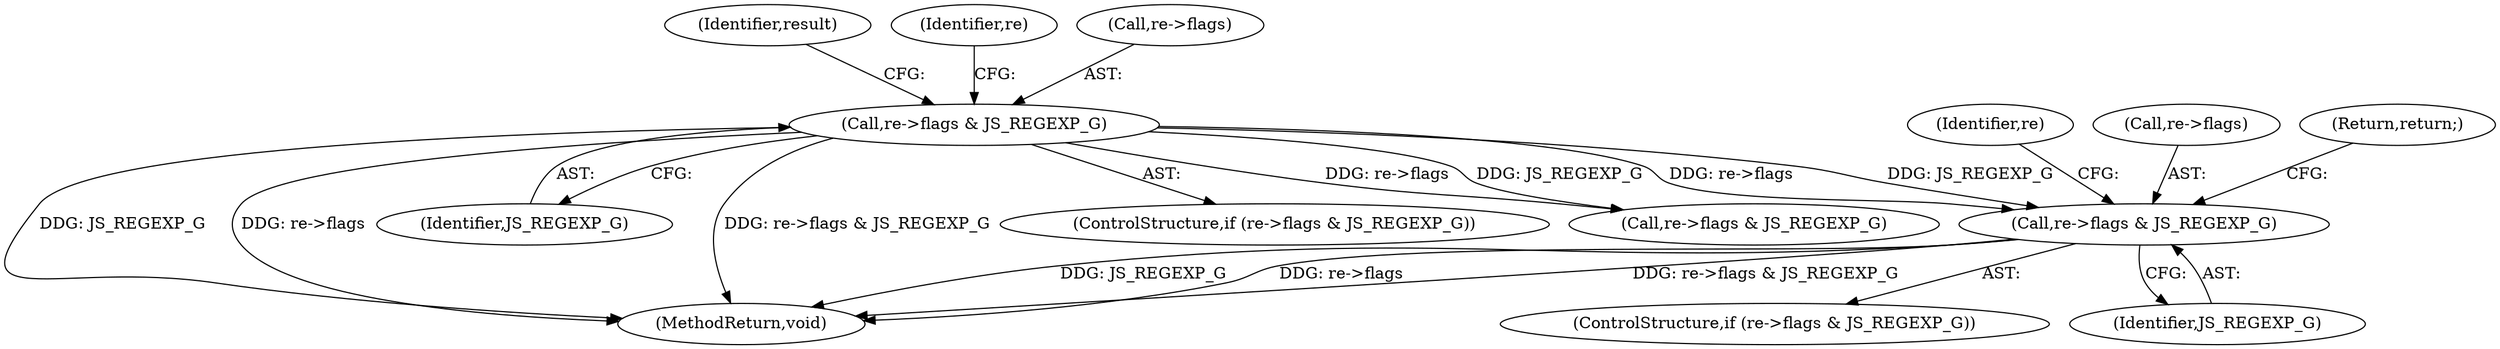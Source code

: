 digraph "0_mujs_00d4606c3baf813b7b1c176823b2729bf51002a2_0@pointer" {
"1000240" [label="(Call,re->flags & JS_REGEXP_G)"];
"1000113" [label="(Call,re->flags & JS_REGEXP_G)"];
"1000151" [label="(Identifier,result)"];
"1000122" [label="(Identifier,re)"];
"1000113" [label="(Call,re->flags & JS_REGEXP_G)"];
"1000264" [label="(Call,re->flags & JS_REGEXP_G)"];
"1000247" [label="(Identifier,re)"];
"1000117" [label="(Identifier,JS_REGEXP_G)"];
"1000244" [label="(Identifier,JS_REGEXP_G)"];
"1000240" [label="(Call,re->flags & JS_REGEXP_G)"];
"1000241" [label="(Call,re->flags)"];
"1000276" [label="(MethodReturn,void)"];
"1000262" [label="(Return,return;)"];
"1000239" [label="(ControlStructure,if (re->flags & JS_REGEXP_G))"];
"1000112" [label="(ControlStructure,if (re->flags & JS_REGEXP_G))"];
"1000114" [label="(Call,re->flags)"];
"1000240" -> "1000239"  [label="AST: "];
"1000240" -> "1000244"  [label="CFG: "];
"1000241" -> "1000240"  [label="AST: "];
"1000244" -> "1000240"  [label="AST: "];
"1000247" -> "1000240"  [label="CFG: "];
"1000262" -> "1000240"  [label="CFG: "];
"1000240" -> "1000276"  [label="DDG: re->flags & JS_REGEXP_G"];
"1000240" -> "1000276"  [label="DDG: JS_REGEXP_G"];
"1000240" -> "1000276"  [label="DDG: re->flags"];
"1000113" -> "1000240"  [label="DDG: re->flags"];
"1000113" -> "1000240"  [label="DDG: JS_REGEXP_G"];
"1000113" -> "1000112"  [label="AST: "];
"1000113" -> "1000117"  [label="CFG: "];
"1000114" -> "1000113"  [label="AST: "];
"1000117" -> "1000113"  [label="AST: "];
"1000122" -> "1000113"  [label="CFG: "];
"1000151" -> "1000113"  [label="CFG: "];
"1000113" -> "1000276"  [label="DDG: JS_REGEXP_G"];
"1000113" -> "1000276"  [label="DDG: re->flags"];
"1000113" -> "1000276"  [label="DDG: re->flags & JS_REGEXP_G"];
"1000113" -> "1000264"  [label="DDG: re->flags"];
"1000113" -> "1000264"  [label="DDG: JS_REGEXP_G"];
}
